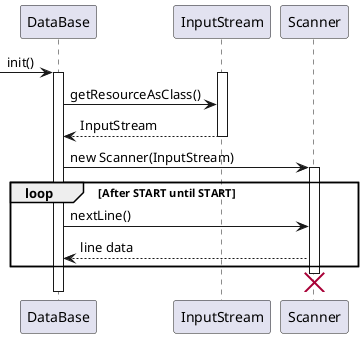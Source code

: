 @startuml
-> DataBase : init()
activate DataBase
activate InputStream
DataBase -> InputStream : getResourceAsClass()
InputStream --> DataBase : InputStream
deactivate InputStream

DataBase -> Scanner : new Scanner(InputStream)

loop After START until START
    activate Scanner
    DataBase -> Scanner : nextLine()
    Scanner --> DataBase : line data
end
destroy Scanner
deactivate DataBase
@enduml
